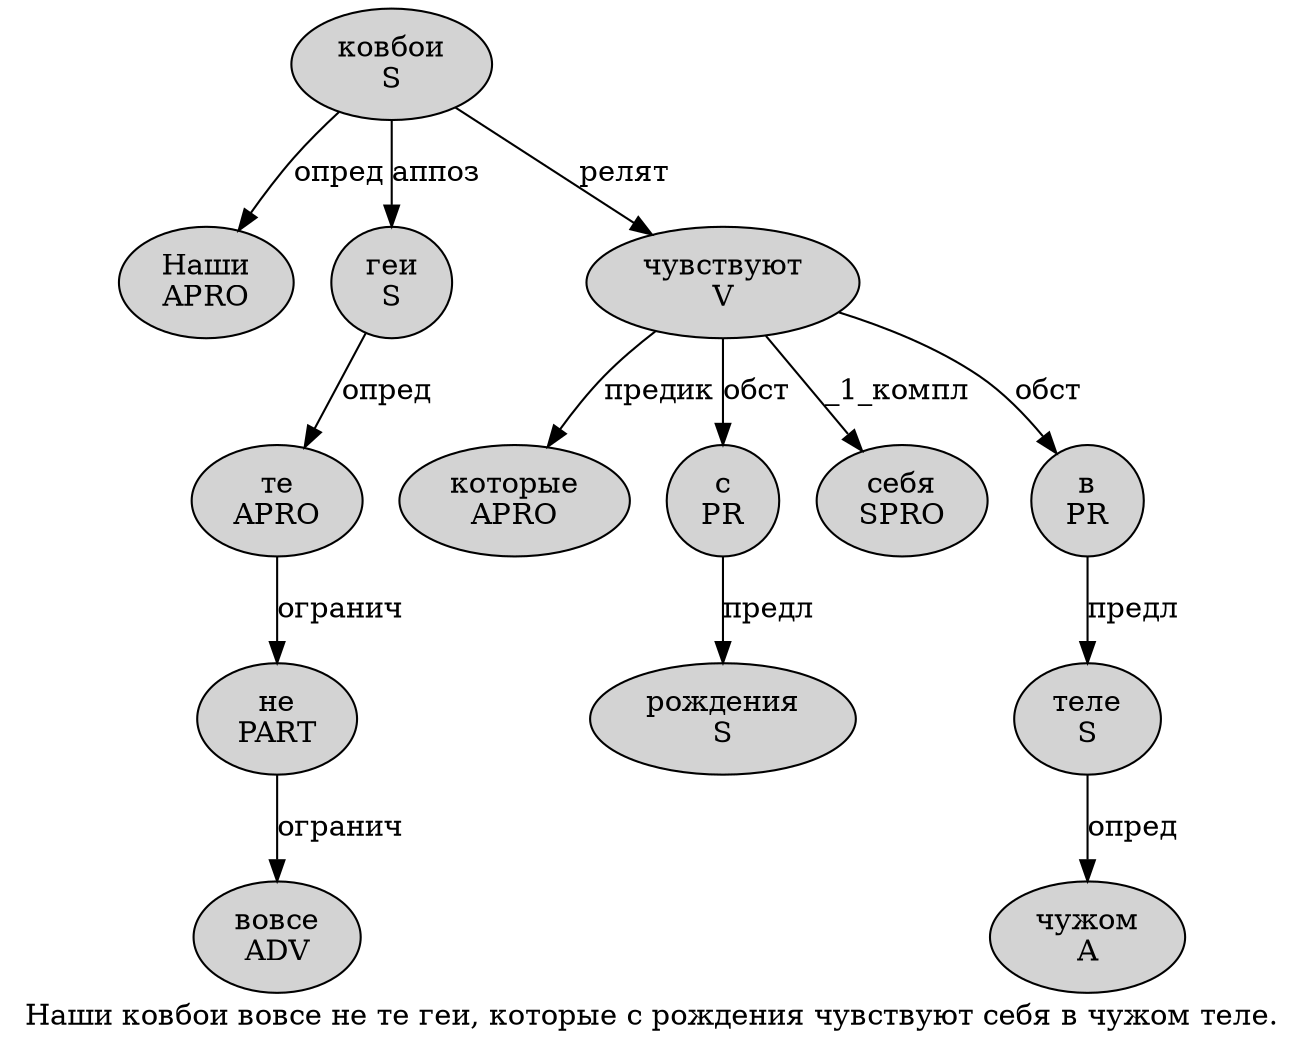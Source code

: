 digraph SENTENCE_3204 {
	graph [label="Наши ковбои вовсе не те геи, которые с рождения чувствуют себя в чужом теле."]
	node [style=filled]
		0 [label="Наши
APRO" color="" fillcolor=lightgray penwidth=1 shape=ellipse]
		1 [label="ковбои
S" color="" fillcolor=lightgray penwidth=1 shape=ellipse]
		2 [label="вовсе
ADV" color="" fillcolor=lightgray penwidth=1 shape=ellipse]
		3 [label="не
PART" color="" fillcolor=lightgray penwidth=1 shape=ellipse]
		4 [label="те
APRO" color="" fillcolor=lightgray penwidth=1 shape=ellipse]
		5 [label="геи
S" color="" fillcolor=lightgray penwidth=1 shape=ellipse]
		7 [label="которые
APRO" color="" fillcolor=lightgray penwidth=1 shape=ellipse]
		8 [label="с
PR" color="" fillcolor=lightgray penwidth=1 shape=ellipse]
		9 [label="рождения
S" color="" fillcolor=lightgray penwidth=1 shape=ellipse]
		10 [label="чувствуют
V" color="" fillcolor=lightgray penwidth=1 shape=ellipse]
		11 [label="себя
SPRO" color="" fillcolor=lightgray penwidth=1 shape=ellipse]
		12 [label="в
PR" color="" fillcolor=lightgray penwidth=1 shape=ellipse]
		13 [label="чужом
A" color="" fillcolor=lightgray penwidth=1 shape=ellipse]
		14 [label="теле
S" color="" fillcolor=lightgray penwidth=1 shape=ellipse]
			4 -> 3 [label="огранич"]
			5 -> 4 [label="опред"]
			10 -> 7 [label="предик"]
			10 -> 8 [label="обст"]
			10 -> 11 [label="_1_компл"]
			10 -> 12 [label="обст"]
			14 -> 13 [label="опред"]
			3 -> 2 [label="огранич"]
			8 -> 9 [label="предл"]
			1 -> 0 [label="опред"]
			1 -> 5 [label="аппоз"]
			1 -> 10 [label="релят"]
			12 -> 14 [label="предл"]
}